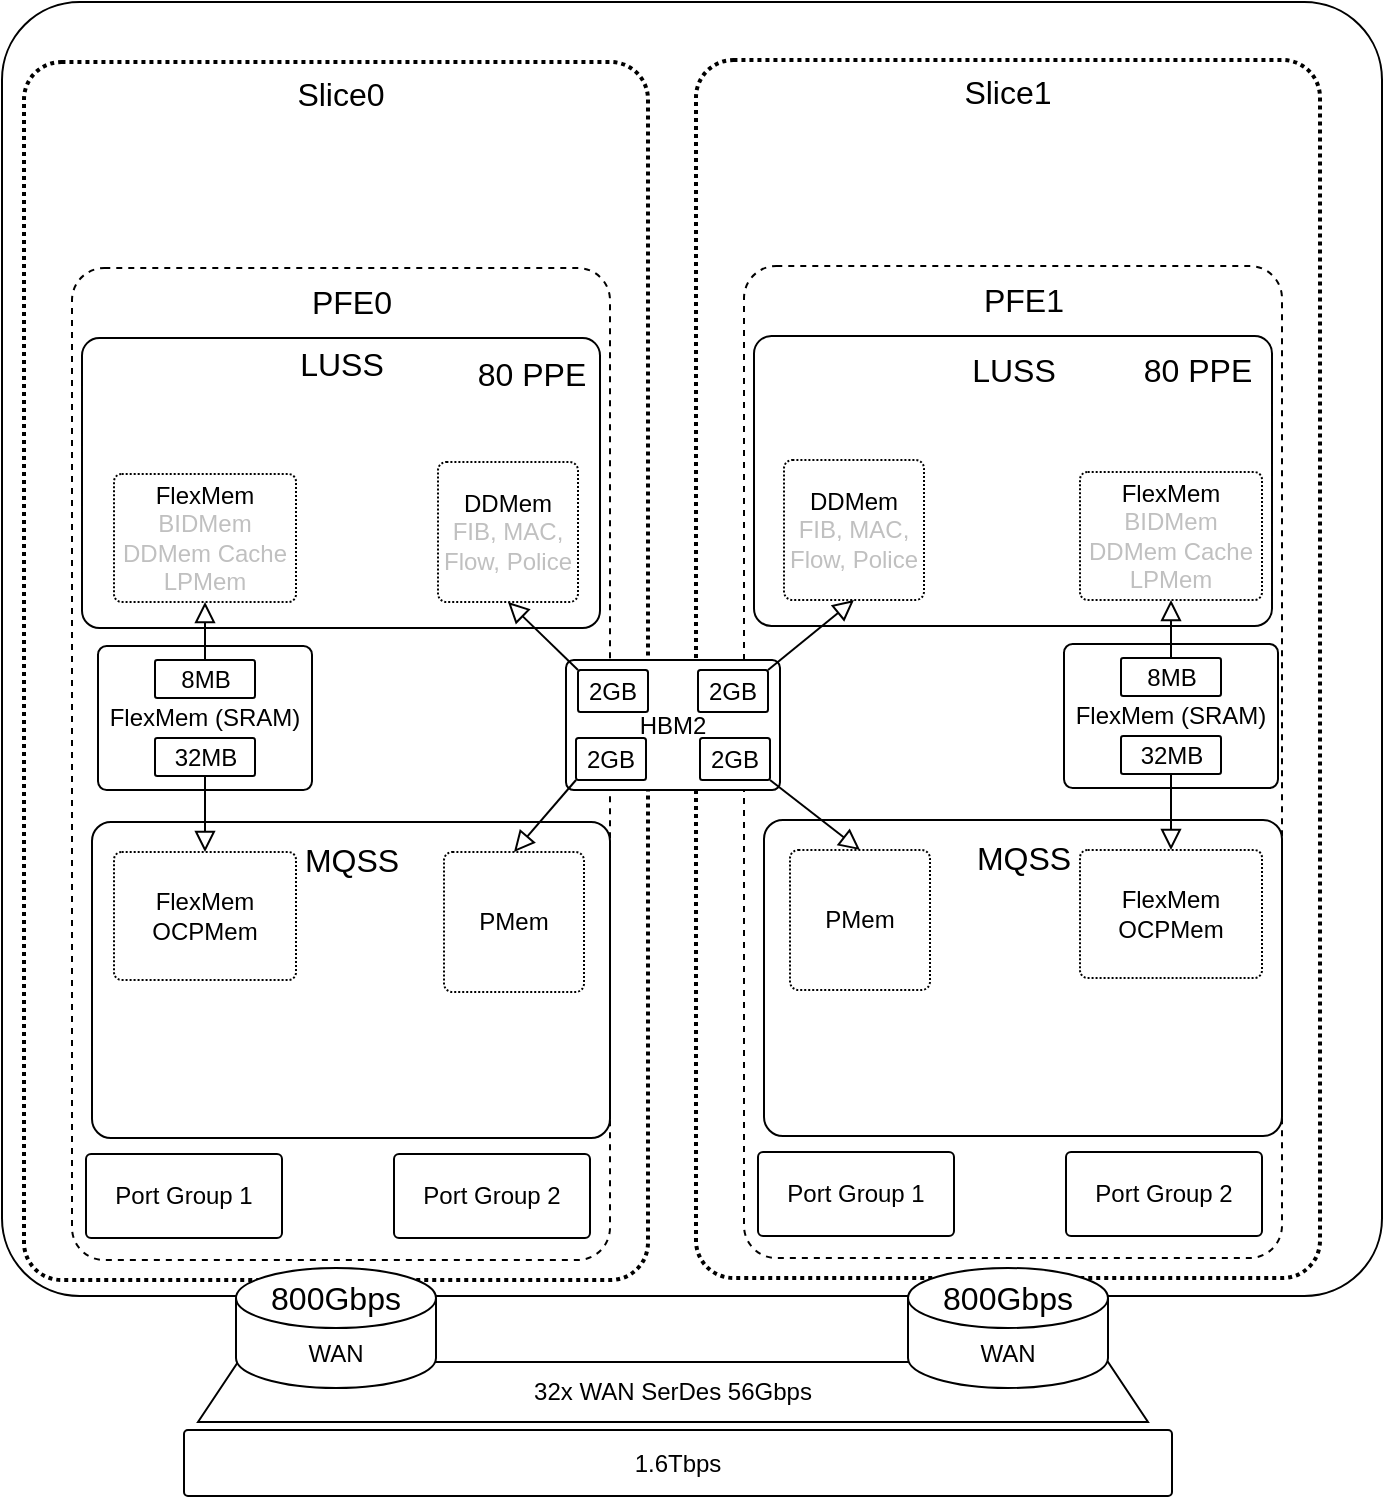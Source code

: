 <mxfile version="24.8.6" pages="2">
  <diagram name="Page-1" id="Ym4bJsmRE7cuu_R5d9xZ">
    <mxGraphModel dx="961" dy="1203" grid="0" gridSize="10" guides="1" tooltips="1" connect="1" arrows="1" fold="1" page="0" pageScale="1" pageWidth="850" pageHeight="1100" math="0" shadow="0">
      <root>
        <mxCell id="0" />
        <mxCell id="1" parent="0" />
        <mxCell id="KT2xi9yPrRJrvXMyFJU4-138" value="32x WAN SerDes 56Gbps" style="shape=trapezoid;perimeter=trapezoidPerimeter;whiteSpace=wrap;html=1;fixedSize=1;" vertex="1" parent="1">
          <mxGeometry x="37" y="475" width="475" height="30" as="geometry" />
        </mxCell>
        <mxCell id="KT2xi9yPrRJrvXMyFJU4-1" value="" style="rounded=1;whiteSpace=wrap;html=1;arcSize=6;" vertex="1" parent="1">
          <mxGeometry x="-61" y="-205" width="690" height="647" as="geometry" />
        </mxCell>
        <mxCell id="KT2xi9yPrRJrvXMyFJU4-27" value="" style="group" vertex="1" connectable="0" parent="1">
          <mxGeometry x="-50" y="-175" width="312" height="609" as="geometry" />
        </mxCell>
        <mxCell id="KT2xi9yPrRJrvXMyFJU4-25" value="" style="rounded=1;whiteSpace=wrap;html=1;dashed=1;imageHeight=24;arcSize=6;dashPattern=1 1;strokeWidth=2;" vertex="1" parent="KT2xi9yPrRJrvXMyFJU4-27">
          <mxGeometry width="312" height="609" as="geometry" />
        </mxCell>
        <mxCell id="KT2xi9yPrRJrvXMyFJU4-26" value="Slice0" style="text;html=1;align=center;verticalAlign=middle;whiteSpace=wrap;rounded=0;fontSize=16;" vertex="1" parent="KT2xi9yPrRJrvXMyFJU4-27">
          <mxGeometry x="125" width="67" height="32.39" as="geometry" />
        </mxCell>
        <mxCell id="KT2xi9yPrRJrvXMyFJU4-29" value="FLT" style="rounded=1;whiteSpace=wrap;html=1;arcSize=6;" vertex="1" parent="KT2xi9yPrRJrvXMyFJU4-27">
          <mxGeometry x="130.288" y="188" width="48.099" height="35" as="geometry" />
        </mxCell>
        <mxCell id="KT2xi9yPrRJrvXMyFJU4-13" value="" style="group;strokeWidth=2;" vertex="1" connectable="0" parent="1">
          <mxGeometry x="-26" y="-72" width="269" height="496" as="geometry" />
        </mxCell>
        <mxCell id="KT2xi9yPrRJrvXMyFJU4-2" value="" style="rounded=1;whiteSpace=wrap;html=1;dashed=1;arcSize=6;" vertex="1" parent="KT2xi9yPrRJrvXMyFJU4-13">
          <mxGeometry width="269" height="496" as="geometry" />
        </mxCell>
        <mxCell id="KT2xi9yPrRJrvXMyFJU4-10" value="PFE0" style="text;html=1;align=center;verticalAlign=middle;whiteSpace=wrap;rounded=0;fontSize=16;" vertex="1" parent="KT2xi9yPrRJrvXMyFJU4-13">
          <mxGeometry x="109.5" y="-0.0" width="60" height="33.895" as="geometry" />
        </mxCell>
        <mxCell id="KT2xi9yPrRJrvXMyFJU4-14" value="" style="group" vertex="1" connectable="0" parent="KT2xi9yPrRJrvXMyFJU4-13">
          <mxGeometry x="7" y="443" width="98" height="42" as="geometry" />
        </mxCell>
        <mxCell id="KT2xi9yPrRJrvXMyFJU4-15" value="Port Group 1" style="rounded=1;whiteSpace=wrap;html=1;arcSize=6;" vertex="1" parent="KT2xi9yPrRJrvXMyFJU4-14">
          <mxGeometry width="98.0" height="42.0" as="geometry" />
        </mxCell>
        <mxCell id="KT2xi9yPrRJrvXMyFJU4-20" value="" style="group" vertex="1" connectable="0" parent="KT2xi9yPrRJrvXMyFJU4-13">
          <mxGeometry x="161" y="443" width="98" height="42" as="geometry" />
        </mxCell>
        <mxCell id="KT2xi9yPrRJrvXMyFJU4-21" value="Port Group 2" style="rounded=1;whiteSpace=wrap;html=1;arcSize=6;" vertex="1" parent="KT2xi9yPrRJrvXMyFJU4-20">
          <mxGeometry width="98.0" height="42.0" as="geometry" />
        </mxCell>
        <mxCell id="KT2xi9yPrRJrvXMyFJU4-7" value="" style="group" vertex="1" connectable="0" parent="KT2xi9yPrRJrvXMyFJU4-13">
          <mxGeometry x="10" y="277" width="259" height="158" as="geometry" />
        </mxCell>
        <mxCell id="KT2xi9yPrRJrvXMyFJU4-8" value="" style="rounded=1;whiteSpace=wrap;html=1;arcSize=6;" vertex="1" parent="KT2xi9yPrRJrvXMyFJU4-7">
          <mxGeometry width="259" height="158" as="geometry" />
        </mxCell>
        <mxCell id="KT2xi9yPrRJrvXMyFJU4-9" value="MQSS" style="text;html=1;align=center;verticalAlign=middle;whiteSpace=wrap;rounded=0;fontSize=16;" vertex="1" parent="KT2xi9yPrRJrvXMyFJU4-7">
          <mxGeometry x="99.5" y="4" width="60" height="30" as="geometry" />
        </mxCell>
        <mxCell id="KT2xi9yPrRJrvXMyFJU4-71" value="PMem" style="rounded=1;whiteSpace=wrap;html=1;arcSize=6;dashed=1;dashPattern=1 1;" vertex="1" parent="KT2xi9yPrRJrvXMyFJU4-7">
          <mxGeometry x="176" y="15" width="70" height="70" as="geometry" />
        </mxCell>
        <mxCell id="KT2xi9yPrRJrvXMyFJU4-91" value="" style="group;dashed=1;dashPattern=8 8;" vertex="1" connectable="0" parent="KT2xi9yPrRJrvXMyFJU4-7">
          <mxGeometry x="11" y="15" width="91" height="64" as="geometry" />
        </mxCell>
        <mxCell id="KT2xi9yPrRJrvXMyFJU4-92" value="&lt;div&gt;FlexMem&lt;br&gt;&lt;/div&gt;OCPMem" style="rounded=1;whiteSpace=wrap;html=1;arcSize=6;dashed=1;dashPattern=1 1;" vertex="1" parent="KT2xi9yPrRJrvXMyFJU4-91">
          <mxGeometry width="91.0" height="64.0" as="geometry" />
        </mxCell>
        <mxCell id="KT2xi9yPrRJrvXMyFJU4-69" value="&lt;div&gt;FlexMem (SRAM)&lt;/div&gt;" style="rounded=1;whiteSpace=wrap;html=1;arcSize=6;" vertex="1" parent="KT2xi9yPrRJrvXMyFJU4-13">
          <mxGeometry x="13" y="189" width="107" height="72" as="geometry" />
        </mxCell>
        <mxCell id="KT2xi9yPrRJrvXMyFJU4-84" value="" style="group" vertex="1" connectable="0" parent="KT2xi9yPrRJrvXMyFJU4-13">
          <mxGeometry x="41.5" y="196" width="50" height="19" as="geometry" />
        </mxCell>
        <mxCell id="KT2xi9yPrRJrvXMyFJU4-85" value="8MB" style="rounded=1;whiteSpace=wrap;html=1;arcSize=6;" vertex="1" parent="KT2xi9yPrRJrvXMyFJU4-84">
          <mxGeometry width="50.0" height="19.0" as="geometry" />
        </mxCell>
        <mxCell id="KT2xi9yPrRJrvXMyFJU4-87" value="" style="group" vertex="1" connectable="0" parent="KT2xi9yPrRJrvXMyFJU4-13">
          <mxGeometry x="41.5" y="235" width="50" height="19" as="geometry" />
        </mxCell>
        <mxCell id="KT2xi9yPrRJrvXMyFJU4-88" value="32MB" style="rounded=1;whiteSpace=wrap;html=1;arcSize=6;" vertex="1" parent="KT2xi9yPrRJrvXMyFJU4-87">
          <mxGeometry width="50.0" height="19.0" as="geometry" />
        </mxCell>
        <mxCell id="KT2xi9yPrRJrvXMyFJU4-93" style="edgeStyle=none;curved=1;rounded=0;orthogonalLoop=1;jettySize=auto;html=1;exitX=0.5;exitY=1;exitDx=0;exitDy=0;entryX=0.5;entryY=0;entryDx=0;entryDy=0;fontSize=12;startSize=8;endSize=8;endArrow=block;endFill=0;" edge="1" parent="KT2xi9yPrRJrvXMyFJU4-13" source="KT2xi9yPrRJrvXMyFJU4-88" target="KT2xi9yPrRJrvXMyFJU4-92">
          <mxGeometry relative="1" as="geometry" />
        </mxCell>
        <mxCell id="KT2xi9yPrRJrvXMyFJU4-6" value="" style="group" vertex="1" connectable="0" parent="1">
          <mxGeometry x="-21" y="-37" width="259" height="146" as="geometry" />
        </mxCell>
        <mxCell id="KT2xi9yPrRJrvXMyFJU4-4" value="" style="rounded=1;whiteSpace=wrap;html=1;arcSize=6;" vertex="1" parent="KT2xi9yPrRJrvXMyFJU4-6">
          <mxGeometry width="259" height="145.017" as="geometry" />
        </mxCell>
        <mxCell id="KT2xi9yPrRJrvXMyFJU4-5" value="LUSS" style="text;html=1;align=center;verticalAlign=middle;whiteSpace=wrap;rounded=0;fontSize=16;" vertex="1" parent="KT2xi9yPrRJrvXMyFJU4-6">
          <mxGeometry x="99.5" y="0.97" width="60" height="24.03" as="geometry" />
        </mxCell>
        <mxCell id="KT2xi9yPrRJrvXMyFJU4-63" value="&lt;div&gt;DDMem&lt;/div&gt;&lt;font color=&quot;#c0c0c0&quot;&gt;FIB, MAC, Flow, Police&lt;/font&gt;" style="rounded=1;whiteSpace=wrap;html=1;arcSize=6;dashed=1;dashPattern=1 1;" vertex="1" parent="KT2xi9yPrRJrvXMyFJU4-6">
          <mxGeometry x="178" y="62" width="70" height="70" as="geometry" />
        </mxCell>
        <mxCell id="KT2xi9yPrRJrvXMyFJU4-33" value="" style="group" vertex="1" connectable="0" parent="KT2xi9yPrRJrvXMyFJU4-6">
          <mxGeometry x="16" y="68" width="91" height="64" as="geometry" />
        </mxCell>
        <mxCell id="KT2xi9yPrRJrvXMyFJU4-31" value="&lt;div&gt;FlexMem&lt;br&gt;&lt;/div&gt;&lt;div&gt;&lt;font color=&quot;#c0c0c0&quot;&gt;BIDMem&lt;/font&gt;&lt;/div&gt;&lt;div&gt;&lt;font color=&quot;#c0c0c0&quot;&gt;DDMem Cache&lt;/font&gt;&lt;/div&gt;&lt;div&gt;&lt;font color=&quot;#c0c0c0&quot;&gt;LPMem&lt;/font&gt;&lt;br&gt;&lt;/div&gt;" style="rounded=1;whiteSpace=wrap;html=1;arcSize=6;dashed=1;dashPattern=1 1;" vertex="1" parent="KT2xi9yPrRJrvXMyFJU4-33">
          <mxGeometry width="91.0" height="64.0" as="geometry" />
        </mxCell>
        <mxCell id="KT2xi9yPrRJrvXMyFJU4-135" value="80 PPE" style="text;html=1;align=center;verticalAlign=middle;whiteSpace=wrap;rounded=0;fontSize=16;" vertex="1" parent="KT2xi9yPrRJrvXMyFJU4-6">
          <mxGeometry x="195" y="3" width="60" height="30" as="geometry" />
        </mxCell>
        <mxCell id="KT2xi9yPrRJrvXMyFJU4-90" style="edgeStyle=none;curved=1;rounded=0;orthogonalLoop=1;jettySize=auto;html=1;exitX=0.5;exitY=0;exitDx=0;exitDy=0;entryX=0.5;entryY=1;entryDx=0;entryDy=0;fontSize=12;startSize=8;endSize=8;endArrow=block;endFill=0;" edge="1" parent="1" source="KT2xi9yPrRJrvXMyFJU4-85" target="KT2xi9yPrRJrvXMyFJU4-31">
          <mxGeometry relative="1" as="geometry" />
        </mxCell>
        <mxCell id="KT2xi9yPrRJrvXMyFJU4-94" value="" style="group" vertex="1" connectable="0" parent="1">
          <mxGeometry x="286" y="-176" width="312" height="609" as="geometry" />
        </mxCell>
        <mxCell id="KT2xi9yPrRJrvXMyFJU4-95" value="" style="rounded=1;whiteSpace=wrap;html=1;dashed=1;imageHeight=24;arcSize=6;dashPattern=1 1;strokeWidth=2;" vertex="1" parent="KT2xi9yPrRJrvXMyFJU4-94">
          <mxGeometry width="312" height="609" as="geometry" />
        </mxCell>
        <mxCell id="KT2xi9yPrRJrvXMyFJU4-96" value="Slice1" style="text;html=1;align=center;verticalAlign=middle;whiteSpace=wrap;rounded=0;fontSize=16;" vertex="1" parent="KT2xi9yPrRJrvXMyFJU4-94">
          <mxGeometry x="127.8" width="56.39" height="32.39" as="geometry" />
        </mxCell>
        <mxCell id="KT2xi9yPrRJrvXMyFJU4-97" value="FLT" style="rounded=1;whiteSpace=wrap;html=1;arcSize=6;" vertex="1" parent="KT2xi9yPrRJrvXMyFJU4-94">
          <mxGeometry x="130.288" y="188" width="48.099" height="35" as="geometry" />
        </mxCell>
        <mxCell id="KT2xi9yPrRJrvXMyFJU4-98" value="" style="group;strokeWidth=2;" vertex="1" connectable="0" parent="1">
          <mxGeometry x="310" y="-73" width="269" height="496" as="geometry" />
        </mxCell>
        <mxCell id="KT2xi9yPrRJrvXMyFJU4-99" value="" style="rounded=1;whiteSpace=wrap;html=1;dashed=1;arcSize=6;" vertex="1" parent="KT2xi9yPrRJrvXMyFJU4-98">
          <mxGeometry width="269" height="496" as="geometry" />
        </mxCell>
        <mxCell id="KT2xi9yPrRJrvXMyFJU4-100" value="PFE1" style="text;html=1;align=center;verticalAlign=middle;whiteSpace=wrap;rounded=0;fontSize=16;" vertex="1" parent="KT2xi9yPrRJrvXMyFJU4-98">
          <mxGeometry x="109.5" y="-0.0" width="60" height="33.895" as="geometry" />
        </mxCell>
        <mxCell id="KT2xi9yPrRJrvXMyFJU4-101" value="" style="group" vertex="1" connectable="0" parent="KT2xi9yPrRJrvXMyFJU4-98">
          <mxGeometry x="7" y="443" width="98" height="42" as="geometry" />
        </mxCell>
        <mxCell id="KT2xi9yPrRJrvXMyFJU4-102" value="Port Group 1" style="rounded=1;whiteSpace=wrap;html=1;arcSize=6;" vertex="1" parent="KT2xi9yPrRJrvXMyFJU4-101">
          <mxGeometry width="98.0" height="42.0" as="geometry" />
        </mxCell>
        <mxCell id="KT2xi9yPrRJrvXMyFJU4-103" value="" style="group" vertex="1" connectable="0" parent="KT2xi9yPrRJrvXMyFJU4-98">
          <mxGeometry x="161" y="443" width="98" height="42" as="geometry" />
        </mxCell>
        <mxCell id="KT2xi9yPrRJrvXMyFJU4-104" value="Port Group 2" style="rounded=1;whiteSpace=wrap;html=1;arcSize=6;" vertex="1" parent="KT2xi9yPrRJrvXMyFJU4-103">
          <mxGeometry width="98.0" height="42.0" as="geometry" />
        </mxCell>
        <mxCell id="KT2xi9yPrRJrvXMyFJU4-105" value="" style="group" vertex="1" connectable="0" parent="KT2xi9yPrRJrvXMyFJU4-98">
          <mxGeometry x="10" y="277" width="259" height="158" as="geometry" />
        </mxCell>
        <mxCell id="KT2xi9yPrRJrvXMyFJU4-106" value="" style="rounded=1;whiteSpace=wrap;html=1;arcSize=6;" vertex="1" parent="KT2xi9yPrRJrvXMyFJU4-105">
          <mxGeometry width="259" height="158" as="geometry" />
        </mxCell>
        <mxCell id="KT2xi9yPrRJrvXMyFJU4-107" value="MQSS" style="text;html=1;align=center;verticalAlign=middle;whiteSpace=wrap;rounded=0;fontSize=16;" vertex="1" parent="KT2xi9yPrRJrvXMyFJU4-105">
          <mxGeometry x="99.5" y="4" width="60" height="30" as="geometry" />
        </mxCell>
        <mxCell id="KT2xi9yPrRJrvXMyFJU4-108" value="PMem" style="rounded=1;whiteSpace=wrap;html=1;arcSize=6;dashed=1;dashPattern=1 1;" vertex="1" parent="KT2xi9yPrRJrvXMyFJU4-105">
          <mxGeometry x="13" y="15" width="70" height="70" as="geometry" />
        </mxCell>
        <mxCell id="KT2xi9yPrRJrvXMyFJU4-109" value="" style="group;dashed=1;dashPattern=8 8;" vertex="1" connectable="0" parent="KT2xi9yPrRJrvXMyFJU4-105">
          <mxGeometry x="158" y="15" width="91" height="64" as="geometry" />
        </mxCell>
        <mxCell id="KT2xi9yPrRJrvXMyFJU4-110" value="&lt;div&gt;FlexMem&lt;br&gt;&lt;/div&gt;OCPMem" style="rounded=1;whiteSpace=wrap;html=1;arcSize=6;dashed=1;dashPattern=1 1;" vertex="1" parent="KT2xi9yPrRJrvXMyFJU4-109">
          <mxGeometry width="91.0" height="64.0" as="geometry" />
        </mxCell>
        <mxCell id="KT2xi9yPrRJrvXMyFJU4-111" value="&lt;div&gt;FlexMem (SRAM)&lt;/div&gt;" style="rounded=1;whiteSpace=wrap;html=1;arcSize=6;" vertex="1" parent="KT2xi9yPrRJrvXMyFJU4-98">
          <mxGeometry x="160" y="189" width="107" height="72" as="geometry" />
        </mxCell>
        <mxCell id="KT2xi9yPrRJrvXMyFJU4-112" value="" style="group" vertex="1" connectable="0" parent="KT2xi9yPrRJrvXMyFJU4-98">
          <mxGeometry x="188.5" y="196" width="50" height="19" as="geometry" />
        </mxCell>
        <mxCell id="KT2xi9yPrRJrvXMyFJU4-113" value="8MB" style="rounded=1;whiteSpace=wrap;html=1;arcSize=6;" vertex="1" parent="KT2xi9yPrRJrvXMyFJU4-112">
          <mxGeometry width="50.0" height="19.0" as="geometry" />
        </mxCell>
        <mxCell id="KT2xi9yPrRJrvXMyFJU4-114" value="" style="group" vertex="1" connectable="0" parent="KT2xi9yPrRJrvXMyFJU4-98">
          <mxGeometry x="188.5" y="235" width="50" height="19" as="geometry" />
        </mxCell>
        <mxCell id="KT2xi9yPrRJrvXMyFJU4-115" value="32MB" style="rounded=1;whiteSpace=wrap;html=1;arcSize=6;" vertex="1" parent="KT2xi9yPrRJrvXMyFJU4-114">
          <mxGeometry width="50.0" height="19.0" as="geometry" />
        </mxCell>
        <mxCell id="KT2xi9yPrRJrvXMyFJU4-116" style="edgeStyle=none;curved=1;rounded=0;orthogonalLoop=1;jettySize=auto;html=1;exitX=0.5;exitY=1;exitDx=0;exitDy=0;entryX=0.5;entryY=0;entryDx=0;entryDy=0;fontSize=12;startSize=8;endSize=8;endArrow=block;endFill=0;" edge="1" parent="KT2xi9yPrRJrvXMyFJU4-98" source="KT2xi9yPrRJrvXMyFJU4-115" target="KT2xi9yPrRJrvXMyFJU4-110">
          <mxGeometry relative="1" as="geometry" />
        </mxCell>
        <mxCell id="KT2xi9yPrRJrvXMyFJU4-117" value="" style="group" vertex="1" connectable="0" parent="1">
          <mxGeometry x="315" y="-38" width="259" height="146" as="geometry" />
        </mxCell>
        <mxCell id="KT2xi9yPrRJrvXMyFJU4-118" value="" style="rounded=1;whiteSpace=wrap;html=1;arcSize=6;" vertex="1" parent="KT2xi9yPrRJrvXMyFJU4-117">
          <mxGeometry width="259" height="145.017" as="geometry" />
        </mxCell>
        <mxCell id="KT2xi9yPrRJrvXMyFJU4-119" value="LUSS" style="text;html=1;align=center;verticalAlign=middle;whiteSpace=wrap;rounded=0;fontSize=16;" vertex="1" parent="KT2xi9yPrRJrvXMyFJU4-117">
          <mxGeometry x="99.5" y="6" width="60" height="22.03" as="geometry" />
        </mxCell>
        <mxCell id="KT2xi9yPrRJrvXMyFJU4-120" value="&lt;div&gt;DDMem&lt;/div&gt;&lt;font color=&quot;#c0c0c0&quot;&gt;FIB, MAC, Flow, Police&lt;/font&gt;" style="rounded=1;whiteSpace=wrap;html=1;arcSize=6;dashed=1;dashPattern=1 1;" vertex="1" parent="KT2xi9yPrRJrvXMyFJU4-117">
          <mxGeometry x="15" y="62" width="70" height="70" as="geometry" />
        </mxCell>
        <mxCell id="KT2xi9yPrRJrvXMyFJU4-121" value="" style="group" vertex="1" connectable="0" parent="KT2xi9yPrRJrvXMyFJU4-117">
          <mxGeometry x="163" y="68" width="91" height="64" as="geometry" />
        </mxCell>
        <mxCell id="KT2xi9yPrRJrvXMyFJU4-122" value="&lt;div&gt;FlexMem&lt;br&gt;&lt;/div&gt;&lt;div&gt;&lt;font color=&quot;#c0c0c0&quot;&gt;BIDMem&lt;/font&gt;&lt;/div&gt;&lt;div&gt;&lt;font color=&quot;#c0c0c0&quot;&gt;DDMem Cache&lt;/font&gt;&lt;/div&gt;&lt;div&gt;&lt;font color=&quot;#c0c0c0&quot;&gt;LPMem&lt;/font&gt;&lt;br&gt;&lt;/div&gt;" style="rounded=1;whiteSpace=wrap;html=1;arcSize=6;dashed=1;dashPattern=1 1;" vertex="1" parent="KT2xi9yPrRJrvXMyFJU4-121">
          <mxGeometry width="91.0" height="64.0" as="geometry" />
        </mxCell>
        <mxCell id="KT2xi9yPrRJrvXMyFJU4-136" value="80 PPE" style="text;html=1;align=center;verticalAlign=middle;whiteSpace=wrap;rounded=0;fontSize=16;" vertex="1" parent="KT2xi9yPrRJrvXMyFJU4-117">
          <mxGeometry x="192" y="2.02" width="60" height="30" as="geometry" />
        </mxCell>
        <mxCell id="KT2xi9yPrRJrvXMyFJU4-126" style="edgeStyle=none;curved=1;rounded=0;orthogonalLoop=1;jettySize=auto;html=1;exitX=0.5;exitY=0;exitDx=0;exitDy=0;entryX=0.5;entryY=1;entryDx=0;entryDy=0;fontSize=12;startSize=8;endSize=8;endArrow=block;endFill=0;" edge="1" parent="1" source="KT2xi9yPrRJrvXMyFJU4-113" target="KT2xi9yPrRJrvXMyFJU4-122">
          <mxGeometry relative="1" as="geometry" />
        </mxCell>
        <mxCell id="KT2xi9yPrRJrvXMyFJU4-75" value="" style="group" vertex="1" connectable="0" parent="1">
          <mxGeometry x="221" y="124" width="107" height="65" as="geometry" />
        </mxCell>
        <mxCell id="KT2xi9yPrRJrvXMyFJU4-23" value="&lt;div&gt;HBM2&lt;/div&gt;" style="rounded=1;whiteSpace=wrap;html=1;arcSize=6;" vertex="1" parent="KT2xi9yPrRJrvXMyFJU4-75">
          <mxGeometry width="107" height="65" as="geometry" />
        </mxCell>
        <mxCell id="KT2xi9yPrRJrvXMyFJU4-65" value="2GB" style="rounded=1;whiteSpace=wrap;html=1;arcSize=6;" vertex="1" parent="KT2xi9yPrRJrvXMyFJU4-75">
          <mxGeometry x="6" y="5" width="35" height="21" as="geometry" />
        </mxCell>
        <mxCell id="KT2xi9yPrRJrvXMyFJU4-72" value="2GB" style="rounded=1;whiteSpace=wrap;html=1;arcSize=6;" vertex="1" parent="KT2xi9yPrRJrvXMyFJU4-75">
          <mxGeometry x="5" y="39" width="35" height="21" as="geometry" />
        </mxCell>
        <mxCell id="KT2xi9yPrRJrvXMyFJU4-73" value="2GB" style="rounded=1;whiteSpace=wrap;html=1;arcSize=6;" vertex="1" parent="KT2xi9yPrRJrvXMyFJU4-75">
          <mxGeometry x="66" y="5" width="35" height="21" as="geometry" />
        </mxCell>
        <mxCell id="KT2xi9yPrRJrvXMyFJU4-74" value="2GB" style="rounded=1;whiteSpace=wrap;html=1;arcSize=6;" vertex="1" parent="KT2xi9yPrRJrvXMyFJU4-75">
          <mxGeometry x="67" y="39" width="35" height="21" as="geometry" />
        </mxCell>
        <mxCell id="KT2xi9yPrRJrvXMyFJU4-125" style="edgeStyle=none;curved=1;rounded=0;orthogonalLoop=1;jettySize=auto;html=1;exitX=1;exitY=1;exitDx=0;exitDy=0;entryX=0.5;entryY=0;entryDx=0;entryDy=0;fontSize=12;startSize=8;endSize=8;endArrow=block;endFill=0;" edge="1" parent="1" source="KT2xi9yPrRJrvXMyFJU4-74" target="KT2xi9yPrRJrvXMyFJU4-108">
          <mxGeometry relative="1" as="geometry">
            <mxPoint x="399" y="183" as="sourcePoint" />
          </mxGeometry>
        </mxCell>
        <mxCell id="KT2xi9yPrRJrvXMyFJU4-124" style="edgeStyle=none;curved=1;rounded=0;orthogonalLoop=1;jettySize=auto;html=1;exitX=1;exitY=0;exitDx=0;exitDy=0;entryX=0.5;entryY=1;entryDx=0;entryDy=0;fontSize=12;startSize=8;endSize=8;endArrow=block;endFill=0;" edge="1" parent="1" target="KT2xi9yPrRJrvXMyFJU4-120" source="KT2xi9yPrRJrvXMyFJU4-73">
          <mxGeometry relative="1" as="geometry">
            <mxPoint x="400" y="128" as="sourcePoint" />
          </mxGeometry>
        </mxCell>
        <mxCell id="KT2xi9yPrRJrvXMyFJU4-78" style="edgeStyle=none;curved=1;rounded=0;orthogonalLoop=1;jettySize=auto;html=1;exitX=0;exitY=0;exitDx=0;exitDy=0;entryX=0.5;entryY=1;entryDx=0;entryDy=0;fontSize=12;startSize=8;endSize=8;endArrow=block;endFill=0;" edge="1" parent="1" source="KT2xi9yPrRJrvXMyFJU4-65" target="KT2xi9yPrRJrvXMyFJU4-63">
          <mxGeometry relative="1" as="geometry" />
        </mxCell>
        <mxCell id="KT2xi9yPrRJrvXMyFJU4-82" style="edgeStyle=none;curved=1;rounded=0;orthogonalLoop=1;jettySize=auto;html=1;exitX=0;exitY=1;exitDx=0;exitDy=0;entryX=0.5;entryY=0;entryDx=0;entryDy=0;fontSize=12;startSize=8;endSize=8;endArrow=block;endFill=0;" edge="1" parent="1" source="KT2xi9yPrRJrvXMyFJU4-72" target="KT2xi9yPrRJrvXMyFJU4-71">
          <mxGeometry relative="1" as="geometry" />
        </mxCell>
        <mxCell id="KT2xi9yPrRJrvXMyFJU4-134" value="" style="group" vertex="1" connectable="0" parent="1">
          <mxGeometry x="392" y="428" width="100" height="60" as="geometry" />
        </mxCell>
        <mxCell id="KT2xi9yPrRJrvXMyFJU4-129" value="WAN" style="shape=cylinder3;whiteSpace=wrap;html=1;boundedLbl=1;backgroundOutline=1;size=15;" vertex="1" parent="KT2xi9yPrRJrvXMyFJU4-134">
          <mxGeometry width="100" height="60" as="geometry" />
        </mxCell>
        <mxCell id="KT2xi9yPrRJrvXMyFJU4-131" value="800Gbps" style="text;html=1;align=center;verticalAlign=middle;whiteSpace=wrap;rounded=0;fontSize=16;" vertex="1" parent="KT2xi9yPrRJrvXMyFJU4-134">
          <mxGeometry x="20" width="60" height="30" as="geometry" />
        </mxCell>
        <mxCell id="KT2xi9yPrRJrvXMyFJU4-158" value="" style="group" vertex="1" connectable="0" parent="1">
          <mxGeometry x="30" y="509" width="494" height="33" as="geometry" />
        </mxCell>
        <mxCell id="KT2xi9yPrRJrvXMyFJU4-159" value="1.6Tbps" style="rounded=1;whiteSpace=wrap;html=1;arcSize=6;" vertex="1" parent="KT2xi9yPrRJrvXMyFJU4-158">
          <mxGeometry width="494.0" height="33.0" as="geometry" />
        </mxCell>
        <mxCell id="KT2xi9yPrRJrvXMyFJU4-133" value="" style="group" vertex="1" connectable="0" parent="1">
          <mxGeometry x="56" y="428" width="100" height="60" as="geometry" />
        </mxCell>
        <mxCell id="KT2xi9yPrRJrvXMyFJU4-128" value="WAN" style="shape=cylinder3;whiteSpace=wrap;html=1;boundedLbl=1;backgroundOutline=1;size=15;" vertex="1" parent="KT2xi9yPrRJrvXMyFJU4-133">
          <mxGeometry width="100" height="60" as="geometry" />
        </mxCell>
        <mxCell id="KT2xi9yPrRJrvXMyFJU4-130" value="800Gbps" style="text;html=1;align=center;verticalAlign=middle;whiteSpace=wrap;rounded=0;fontSize=16;" vertex="1" parent="KT2xi9yPrRJrvXMyFJU4-133">
          <mxGeometry x="20" width="60" height="30" as="geometry" />
        </mxCell>
      </root>
    </mxGraphModel>
  </diagram>
  <diagram id="AIfIJLg8qFzKALxuRBLJ" name="Page-2">
    <mxGraphModel dx="868" dy="1069" grid="0" gridSize="10" guides="1" tooltips="1" connect="1" arrows="1" fold="1" page="0" pageScale="1" pageWidth="850" pageHeight="1100" math="0" shadow="0">
      <root>
        <mxCell id="0" />
        <mxCell id="1" parent="0" />
        <mxCell id="gHtcfRCVwLd8BIdDsujz-5" value="" style="group;strokeWidth=2;" vertex="1" connectable="0" parent="1">
          <mxGeometry x="-26" y="-73" width="366" height="515" as="geometry" />
        </mxCell>
        <mxCell id="gHtcfRCVwLd8BIdDsujz-6" value="" style="rounded=1;whiteSpace=wrap;html=1;dashed=1;arcSize=6;" vertex="1" parent="gHtcfRCVwLd8BIdDsujz-5">
          <mxGeometry width="366" height="515" as="geometry" />
        </mxCell>
        <mxCell id="gHtcfRCVwLd8BIdDsujz-7" value="PFE0" style="text;html=1;align=center;verticalAlign=middle;whiteSpace=wrap;rounded=0;fontSize=16;" vertex="1" parent="gHtcfRCVwLd8BIdDsujz-5">
          <mxGeometry x="131.481" y="-0.0" width="72.045" height="35.194" as="geometry" />
        </mxCell>
        <mxCell id="gHtcfRCVwLd8BIdDsujz-12" value="" style="group" vertex="1" connectable="0" parent="gHtcfRCVwLd8BIdDsujz-5">
          <mxGeometry x="6" y="204.27" width="356" height="304.73" as="geometry" />
        </mxCell>
        <mxCell id="gHtcfRCVwLd8BIdDsujz-13" value="" style="rounded=1;whiteSpace=wrap;html=1;arcSize=6;" vertex="1" parent="gHtcfRCVwLd8BIdDsujz-12">
          <mxGeometry width="356" height="304.73" as="geometry" />
        </mxCell>
        <mxCell id="gHtcfRCVwLd8BIdDsujz-66" value="" style="group" vertex="1" connectable="0" parent="gHtcfRCVwLd8BIdDsujz-12">
          <mxGeometry x="7.03" y="17.14" width="80" height="40" as="geometry" />
        </mxCell>
        <mxCell id="gHtcfRCVwLd8BIdDsujz-67" value="to LUSS" style="rounded=1;whiteSpace=wrap;html=1;arcSize=6;" vertex="1" parent="gHtcfRCVwLd8BIdDsujz-66">
          <mxGeometry width="80.0" height="40.0" as="geometry" />
        </mxCell>
        <mxCell id="gHtcfRCVwLd8BIdDsujz-69" value="" style="group" vertex="1" connectable="0" parent="gHtcfRCVwLd8BIdDsujz-12">
          <mxGeometry x="7.03" y="165.73" width="341.97" height="22.32" as="geometry" />
        </mxCell>
        <mxCell id="gHtcfRCVwLd8BIdDsujz-70" value="MCIF" style="rounded=1;whiteSpace=wrap;html=1;arcSize=6;" vertex="1" parent="gHtcfRCVwLd8BIdDsujz-69">
          <mxGeometry width="341.97" height="22.32" as="geometry" />
        </mxCell>
        <mxCell id="gHtcfRCVwLd8BIdDsujz-81" value="" style="group" vertex="1" connectable="0" parent="gHtcfRCVwLd8BIdDsujz-12">
          <mxGeometry x="17" y="256.73" width="85" height="42" as="geometry" />
        </mxCell>
        <mxCell id="gHtcfRCVwLd8BIdDsujz-82" value="OCPMem" style="rounded=1;whiteSpace=wrap;html=1;arcSize=6;" vertex="1" parent="gHtcfRCVwLd8BIdDsujz-81">
          <mxGeometry width="85.0" height="42.0" as="geometry" />
        </mxCell>
        <mxCell id="gHtcfRCVwLd8BIdDsujz-14" value="MQSS" style="text;html=1;align=center;verticalAlign=middle;whiteSpace=wrap;rounded=0;fontSize=16;" vertex="1" parent="gHtcfRCVwLd8BIdDsujz-12">
          <mxGeometry x="234.004" y="5.73" width="72.04" height="30.09" as="geometry" />
        </mxCell>
        <mxCell id="gHtcfRCVwLd8BIdDsujz-83" value="" style="group" vertex="1" connectable="0" parent="gHtcfRCVwLd8BIdDsujz-12">
          <mxGeometry x="95" y="17.14" width="80" height="40" as="geometry" />
        </mxCell>
        <mxCell id="gHtcfRCVwLd8BIdDsujz-84" value="from LUSS" style="rounded=1;whiteSpace=wrap;html=1;arcSize=6;" vertex="1" parent="gHtcfRCVwLd8BIdDsujz-83">
          <mxGeometry width="80.0" height="40.0" as="geometry" />
        </mxCell>
        <mxCell id="gHtcfRCVwLd8BIdDsujz-85" value="" style="group" vertex="1" connectable="0" parent="gHtcfRCVwLd8BIdDsujz-12">
          <mxGeometry x="7.03" y="64.73" width="168.97" height="40" as="geometry" />
        </mxCell>
        <mxCell id="gHtcfRCVwLd8BIdDsujz-86" value="DRD" style="rounded=1;whiteSpace=wrap;html=1;arcSize=6;" vertex="1" parent="gHtcfRCVwLd8BIdDsujz-85">
          <mxGeometry width="168.97" height="40.0" as="geometry" />
        </mxCell>
        <mxCell id="gHtcfRCVwLd8BIdDsujz-87" value="" style="group" vertex="1" connectable="0" parent="gHtcfRCVwLd8BIdDsujz-12">
          <mxGeometry x="7.03" y="112.73" width="80" height="40" as="geometry" />
        </mxCell>
        <mxCell id="gHtcfRCVwLd8BIdDsujz-88" value="Pre-Classifier" style="rounded=1;whiteSpace=wrap;html=1;arcSize=6;" vertex="1" parent="gHtcfRCVwLd8BIdDsujz-87">
          <mxGeometry width="80.0" height="40.0" as="geometry" />
        </mxCell>
        <mxCell id="gHtcfRCVwLd8BIdDsujz-89" value="" style="group" vertex="1" connectable="0" parent="gHtcfRCVwLd8BIdDsujz-12">
          <mxGeometry x="96" y="112.73" width="80" height="40" as="geometry" />
        </mxCell>
        <mxCell id="gHtcfRCVwLd8BIdDsujz-90" value="WAN Input" style="rounded=1;whiteSpace=wrap;html=1;arcSize=6;" vertex="1" parent="gHtcfRCVwLd8BIdDsujz-89">
          <mxGeometry width="80.0" height="40.0" as="geometry" />
        </mxCell>
        <mxCell id="gHtcfRCVwLd8BIdDsujz-91" value="" style="group" vertex="1" connectable="0" parent="gHtcfRCVwLd8BIdDsujz-12">
          <mxGeometry x="181" y="64.73" width="80" height="40" as="geometry" />
        </mxCell>
        <mxCell id="gHtcfRCVwLd8BIdDsujz-92" value="DSTAT" style="rounded=1;whiteSpace=wrap;html=1;arcSize=6;" vertex="1" parent="gHtcfRCVwLd8BIdDsujz-91">
          <mxGeometry width="80.0" height="40.0" as="geometry" />
        </mxCell>
        <mxCell id="gHtcfRCVwLd8BIdDsujz-93" value="" style="group" vertex="1" connectable="0" parent="gHtcfRCVwLd8BIdDsujz-12">
          <mxGeometry x="269.97" y="64.73" width="80" height="40" as="geometry" />
        </mxCell>
        <mxCell id="gHtcfRCVwLd8BIdDsujz-94" value="to FAB" style="rounded=1;whiteSpace=wrap;html=1;arcSize=6;" vertex="1" parent="gHtcfRCVwLd8BIdDsujz-93">
          <mxGeometry width="80.0" height="40.0" as="geometry" />
        </mxCell>
        <mxCell id="gHtcfRCVwLd8BIdDsujz-95" value="" style="group" vertex="1" connectable="0" parent="gHtcfRCVwLd8BIdDsujz-12">
          <mxGeometry x="181" y="112.73" width="80" height="40" as="geometry" />
        </mxCell>
        <mxCell id="gHtcfRCVwLd8BIdDsujz-96" value="CPQ Block" style="rounded=1;whiteSpace=wrap;html=1;arcSize=6;" vertex="1" parent="gHtcfRCVwLd8BIdDsujz-95">
          <mxGeometry width="80.0" height="40.0" as="geometry" />
        </mxCell>
        <mxCell id="gHtcfRCVwLd8BIdDsujz-97" value="" style="group" vertex="1" connectable="0" parent="gHtcfRCVwLd8BIdDsujz-12">
          <mxGeometry x="269.97" y="112.73" width="80" height="40" as="geometry" />
        </mxCell>
        <mxCell id="gHtcfRCVwLd8BIdDsujz-98" value="SCHEDF" style="rounded=1;whiteSpace=wrap;html=1;arcSize=6;" vertex="1" parent="gHtcfRCVwLd8BIdDsujz-97">
          <mxGeometry width="80.0" height="40.0" as="geometry" />
        </mxCell>
        <mxCell id="gHtcfRCVwLd8BIdDsujz-24" value="" style="group" vertex="1" connectable="0" parent="1">
          <mxGeometry x="-21" y="-37" width="353" height="146" as="geometry" />
        </mxCell>
        <mxCell id="gHtcfRCVwLd8BIdDsujz-25" value="" style="rounded=1;whiteSpace=wrap;html=1;arcSize=6;" vertex="1" parent="gHtcfRCVwLd8BIdDsujz-24">
          <mxGeometry width="353" height="145.017" as="geometry" />
        </mxCell>
        <mxCell id="gHtcfRCVwLd8BIdDsujz-26" value="LUSS" style="text;html=1;align=center;verticalAlign=middle;whiteSpace=wrap;rounded=0;fontSize=16;" vertex="1" parent="gHtcfRCVwLd8BIdDsujz-24">
          <mxGeometry x="273.924" y="6" width="81.776" height="24.03" as="geometry" />
        </mxCell>
        <mxCell id="gHtcfRCVwLd8BIdDsujz-32" value="" style="group" vertex="1" connectable="0" parent="1">
          <mxGeometry x="465" y="-73" width="107" height="65" as="geometry" />
        </mxCell>
        <mxCell id="gHtcfRCVwLd8BIdDsujz-33" value="&lt;div&gt;HBM2&lt;/div&gt;" style="rounded=1;whiteSpace=wrap;html=1;arcSize=6;" vertex="1" parent="gHtcfRCVwLd8BIdDsujz-32">
          <mxGeometry width="107" height="65" as="geometry" />
        </mxCell>
        <mxCell id="gHtcfRCVwLd8BIdDsujz-27" value="&lt;div&gt;DDMem&lt;/div&gt;&lt;font color=&quot;#c0c0c0&quot;&gt;FIB, MAC, Flow, Police&lt;/font&gt;" style="rounded=1;whiteSpace=wrap;html=1;arcSize=6;dashed=1;dashPattern=1 1;" vertex="1" parent="1">
          <mxGeometry x="375" y="-73" width="70" height="70" as="geometry" />
        </mxCell>
        <mxCell id="gHtcfRCVwLd8BIdDsujz-28" value="" style="group" vertex="1" connectable="0" parent="1">
          <mxGeometry x="374" y="11" width="91" height="64" as="geometry" />
        </mxCell>
        <mxCell id="gHtcfRCVwLd8BIdDsujz-29" value="&lt;div&gt;FlexMem&lt;br&gt;&lt;/div&gt;&lt;div&gt;&lt;font color=&quot;#c0c0c0&quot;&gt;BIDMem&lt;/font&gt;&lt;/div&gt;&lt;div&gt;&lt;font color=&quot;#c0c0c0&quot;&gt;DDMem Cache&lt;/font&gt;&lt;/div&gt;&lt;div&gt;&lt;font color=&quot;#c0c0c0&quot;&gt;LPMem&lt;/font&gt;&lt;br&gt;&lt;/div&gt;" style="rounded=1;whiteSpace=wrap;html=1;arcSize=6;dashed=1;dashPattern=1 1;" vertex="1" parent="gHtcfRCVwLd8BIdDsujz-28">
          <mxGeometry width="91.0" height="64.0" as="geometry" />
        </mxCell>
        <mxCell id="gHtcfRCVwLd8BIdDsujz-16" value="" style="group;dashed=1;dashPattern=8 8;" vertex="1" connectable="0" parent="1">
          <mxGeometry x="375" y="89" width="91" height="64" as="geometry" />
        </mxCell>
        <mxCell id="gHtcfRCVwLd8BIdDsujz-17" value="&lt;div&gt;FlexMem&lt;br&gt;&lt;/div&gt;OCPMem" style="rounded=1;whiteSpace=wrap;html=1;arcSize=6;dashed=1;dashPattern=1 1;" vertex="1" parent="gHtcfRCVwLd8BIdDsujz-16">
          <mxGeometry width="91.0" height="64.0" as="geometry" />
        </mxCell>
        <mxCell id="gHtcfRCVwLd8BIdDsujz-15" value="PMem" style="rounded=1;whiteSpace=wrap;html=1;arcSize=6;dashed=1;dashPattern=1 1;" vertex="1" parent="1">
          <mxGeometry x="387" y="170" width="70" height="70" as="geometry" />
        </mxCell>
        <mxCell id="gHtcfRCVwLd8BIdDsujz-40" value="" style="group" vertex="1" connectable="0" parent="1">
          <mxGeometry x="40" y="45" width="34" height="34" as="geometry" />
        </mxCell>
        <mxCell id="gHtcfRCVwLd8BIdDsujz-41" value="" style="rounded=1;whiteSpace=wrap;html=1;arcSize=6;" vertex="1" parent="gHtcfRCVwLd8BIdDsujz-40">
          <mxGeometry width="34.0" height="34" as="geometry" />
        </mxCell>
        <mxCell id="gHtcfRCVwLd8BIdDsujz-42" value="" style="shape=sumEllipse;perimeter=ellipsePerimeter;whiteSpace=wrap;html=1;backgroundOutline=1;" vertex="1" parent="gHtcfRCVwLd8BIdDsujz-40">
          <mxGeometry width="34" height="34" as="geometry" />
        </mxCell>
        <mxCell id="gHtcfRCVwLd8BIdDsujz-43" value="" style="group" vertex="1" connectable="0" parent="1">
          <mxGeometry x="89" y="45" width="34" height="34" as="geometry" />
        </mxCell>
        <mxCell id="gHtcfRCVwLd8BIdDsujz-44" value="" style="rounded=1;whiteSpace=wrap;html=1;arcSize=6;" vertex="1" parent="gHtcfRCVwLd8BIdDsujz-43">
          <mxGeometry width="34.0" height="34" as="geometry" />
        </mxCell>
        <mxCell id="gHtcfRCVwLd8BIdDsujz-45" value="" style="shape=sumEllipse;perimeter=ellipsePerimeter;whiteSpace=wrap;html=1;backgroundOutline=1;" vertex="1" parent="gHtcfRCVwLd8BIdDsujz-43">
          <mxGeometry width="34" height="34" as="geometry" />
        </mxCell>
        <mxCell id="gHtcfRCVwLd8BIdDsujz-46" value="" style="group" vertex="1" connectable="0" parent="1">
          <mxGeometry x="141" y="45" width="34" height="34" as="geometry" />
        </mxCell>
        <mxCell id="gHtcfRCVwLd8BIdDsujz-47" value="" style="rounded=1;whiteSpace=wrap;html=1;arcSize=6;" vertex="1" parent="gHtcfRCVwLd8BIdDsujz-46">
          <mxGeometry width="34.0" height="34" as="geometry" />
        </mxCell>
        <mxCell id="gHtcfRCVwLd8BIdDsujz-48" value="" style="shape=sumEllipse;perimeter=ellipsePerimeter;whiteSpace=wrap;html=1;backgroundOutline=1;" vertex="1" parent="gHtcfRCVwLd8BIdDsujz-46">
          <mxGeometry width="34" height="34" as="geometry" />
        </mxCell>
        <mxCell id="gHtcfRCVwLd8BIdDsujz-49" value="" style="group" vertex="1" connectable="0" parent="1">
          <mxGeometry x="193" y="46" width="34" height="34" as="geometry" />
        </mxCell>
        <mxCell id="gHtcfRCVwLd8BIdDsujz-50" value="" style="rounded=1;whiteSpace=wrap;html=1;arcSize=6;" vertex="1" parent="gHtcfRCVwLd8BIdDsujz-49">
          <mxGeometry width="34.0" height="34" as="geometry" />
        </mxCell>
        <mxCell id="gHtcfRCVwLd8BIdDsujz-51" value="" style="shape=sumEllipse;perimeter=ellipsePerimeter;whiteSpace=wrap;html=1;backgroundOutline=1;" vertex="1" parent="gHtcfRCVwLd8BIdDsujz-49">
          <mxGeometry width="34" height="34" as="geometry" />
        </mxCell>
        <mxCell id="gHtcfRCVwLd8BIdDsujz-52" value="" style="group" vertex="1" connectable="0" parent="1">
          <mxGeometry x="41" y="4" width="34" height="34" as="geometry" />
        </mxCell>
        <mxCell id="gHtcfRCVwLd8BIdDsujz-53" value="" style="rounded=1;whiteSpace=wrap;html=1;arcSize=6;" vertex="1" parent="gHtcfRCVwLd8BIdDsujz-52">
          <mxGeometry width="34.0" height="34" as="geometry" />
        </mxCell>
        <mxCell id="gHtcfRCVwLd8BIdDsujz-54" value="" style="shape=sumEllipse;perimeter=ellipsePerimeter;whiteSpace=wrap;html=1;backgroundOutline=1;" vertex="1" parent="gHtcfRCVwLd8BIdDsujz-52">
          <mxGeometry width="34" height="34" as="geometry" />
        </mxCell>
        <mxCell id="gHtcfRCVwLd8BIdDsujz-55" value="" style="group" vertex="1" connectable="0" parent="1">
          <mxGeometry x="90" y="4" width="34" height="34" as="geometry" />
        </mxCell>
        <mxCell id="gHtcfRCVwLd8BIdDsujz-56" value="" style="rounded=1;whiteSpace=wrap;html=1;arcSize=6;" vertex="1" parent="gHtcfRCVwLd8BIdDsujz-55">
          <mxGeometry width="34.0" height="34" as="geometry" />
        </mxCell>
        <mxCell id="gHtcfRCVwLd8BIdDsujz-57" value="" style="shape=sumEllipse;perimeter=ellipsePerimeter;whiteSpace=wrap;html=1;backgroundOutline=1;" vertex="1" parent="gHtcfRCVwLd8BIdDsujz-55">
          <mxGeometry width="34" height="34" as="geometry" />
        </mxCell>
        <mxCell id="gHtcfRCVwLd8BIdDsujz-58" value="" style="group" vertex="1" connectable="0" parent="1">
          <mxGeometry x="142" y="4" width="34" height="34" as="geometry" />
        </mxCell>
        <mxCell id="gHtcfRCVwLd8BIdDsujz-59" value="" style="rounded=1;whiteSpace=wrap;html=1;arcSize=6;" vertex="1" parent="gHtcfRCVwLd8BIdDsujz-58">
          <mxGeometry width="34.0" height="34" as="geometry" />
        </mxCell>
        <mxCell id="gHtcfRCVwLd8BIdDsujz-60" value="" style="shape=sumEllipse;perimeter=ellipsePerimeter;whiteSpace=wrap;html=1;backgroundOutline=1;" vertex="1" parent="gHtcfRCVwLd8BIdDsujz-58">
          <mxGeometry width="34" height="34" as="geometry" />
        </mxCell>
        <mxCell id="gHtcfRCVwLd8BIdDsujz-61" value="" style="group" vertex="1" connectable="0" parent="1">
          <mxGeometry x="194" y="5" width="34" height="34" as="geometry" />
        </mxCell>
        <mxCell id="gHtcfRCVwLd8BIdDsujz-62" value="" style="rounded=1;whiteSpace=wrap;html=1;arcSize=6;" vertex="1" parent="gHtcfRCVwLd8BIdDsujz-61">
          <mxGeometry width="34.0" height="34" as="geometry" />
        </mxCell>
        <mxCell id="gHtcfRCVwLd8BIdDsujz-63" value="" style="shape=sumEllipse;perimeter=ellipsePerimeter;whiteSpace=wrap;html=1;backgroundOutline=1;" vertex="1" parent="gHtcfRCVwLd8BIdDsujz-61">
          <mxGeometry width="34" height="34" as="geometry" />
        </mxCell>
        <mxCell id="gHtcfRCVwLd8BIdDsujz-8" value="" style="group" vertex="1" connectable="0" parent="1">
          <mxGeometry x="-144" y="322" width="85" height="42" as="geometry" />
        </mxCell>
        <mxCell id="gHtcfRCVwLd8BIdDsujz-9" value="&lt;div&gt;Optical&lt;/div&gt;&lt;div&gt;PHY&lt;br&gt;&lt;/div&gt;" style="rounded=1;whiteSpace=wrap;html=1;arcSize=6;" vertex="1" parent="gHtcfRCVwLd8BIdDsujz-8">
          <mxGeometry width="85.0" height="42.0" as="geometry" />
        </mxCell>
        <mxCell id="gHtcfRCVwLd8BIdDsujz-64" value="" style="group" vertex="1" connectable="0" parent="1">
          <mxGeometry x="-48" y="288" width="28" height="110" as="geometry" />
        </mxCell>
        <mxCell id="gHtcfRCVwLd8BIdDsujz-65" value="WAN" style="rounded=1;whiteSpace=wrap;html=1;arcSize=6;" vertex="1" parent="gHtcfRCVwLd8BIdDsujz-64">
          <mxGeometry x="-11" width="39" height="110" as="geometry" />
        </mxCell>
      </root>
    </mxGraphModel>
  </diagram>
</mxfile>
